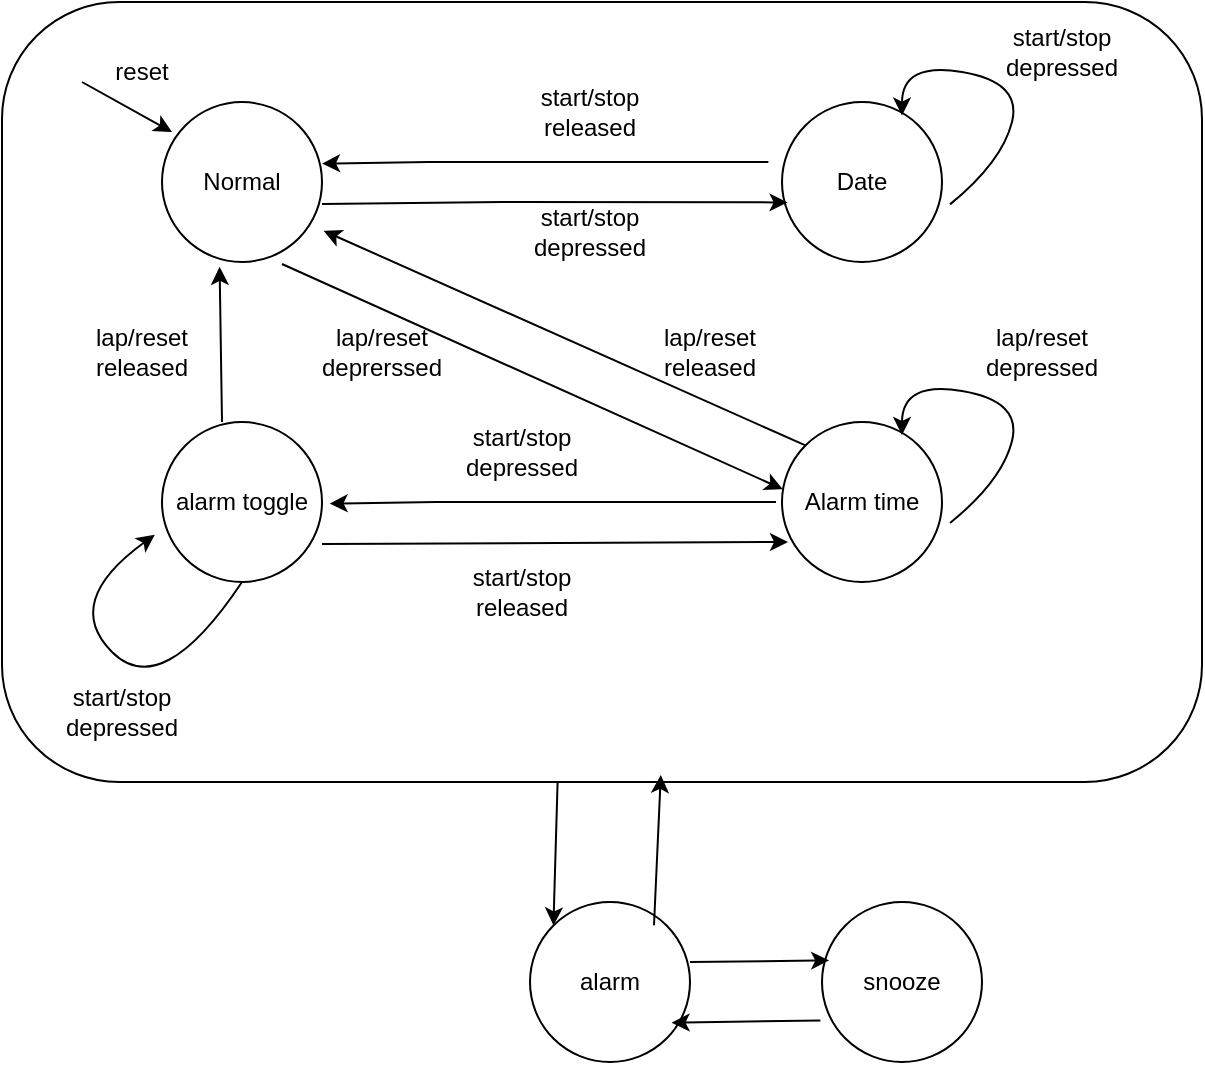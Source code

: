 <mxfile version="26.1.0" pages="4">
  <diagram name="Clock" id="9cqj9Gj7yjOjQMQ0VUwX">
    <mxGraphModel dx="1042" dy="661" grid="1" gridSize="10" guides="1" tooltips="1" connect="1" arrows="1" fold="1" page="1" pageScale="1" pageWidth="827" pageHeight="1169" math="0" shadow="0">
      <root>
        <mxCell id="0" />
        <mxCell id="1" parent="0" />
        <mxCell id="iOPEzp7atkhdrXS58VwD-1" value="" style="rounded=1;whiteSpace=wrap;html=1;" vertex="1" parent="1">
          <mxGeometry x="90" y="50" width="600" height="390" as="geometry" />
        </mxCell>
        <mxCell id="RG0qKrcWC5957B3-tExf-1" value="Normal" style="ellipse;whiteSpace=wrap;html=1;aspect=fixed;" parent="1" vertex="1">
          <mxGeometry x="170" y="100" width="80" height="80" as="geometry" />
        </mxCell>
        <mxCell id="RG0qKrcWC5957B3-tExf-2" value="Date" style="ellipse;whiteSpace=wrap;html=1;aspect=fixed;" parent="1" vertex="1">
          <mxGeometry x="480" y="100" width="80" height="80" as="geometry" />
        </mxCell>
        <mxCell id="RG0qKrcWC5957B3-tExf-3" value="alarm toggle" style="ellipse;whiteSpace=wrap;html=1;aspect=fixed;" parent="1" vertex="1">
          <mxGeometry x="170" y="260" width="80" height="80" as="geometry" />
        </mxCell>
        <mxCell id="RG0qKrcWC5957B3-tExf-4" value="Alarm time" style="ellipse;whiteSpace=wrap;html=1;aspect=fixed;" parent="1" vertex="1">
          <mxGeometry x="480" y="260" width="80" height="80" as="geometry" />
        </mxCell>
        <mxCell id="RG0qKrcWC5957B3-tExf-5" value="" style="endArrow=classic;html=1;rounded=0;exitX=1;exitY=0.5;exitDx=0;exitDy=0;entryX=0.035;entryY=0.74;entryDx=0;entryDy=0;entryPerimeter=0;" parent="1" edge="1">
          <mxGeometry width="50" height="50" relative="1" as="geometry">
            <mxPoint x="250" y="151" as="sourcePoint" />
            <mxPoint x="482.8" y="150.2" as="targetPoint" />
            <Array as="points">
              <mxPoint x="340" y="150" />
            </Array>
          </mxGeometry>
        </mxCell>
        <mxCell id="RG0qKrcWC5957B3-tExf-6" value="" style="endArrow=classic;html=1;rounded=0;entryX=1.085;entryY=0.385;entryDx=0;entryDy=0;entryPerimeter=0;" parent="1" edge="1">
          <mxGeometry width="50" height="50" relative="1" as="geometry">
            <mxPoint x="473.2" y="130" as="sourcePoint" />
            <mxPoint x="250.0" y="130.8" as="targetPoint" />
            <Array as="points">
              <mxPoint x="303.2" y="130" />
            </Array>
          </mxGeometry>
        </mxCell>
        <mxCell id="RG0qKrcWC5957B3-tExf-7" value="start/stop depressed" style="text;html=1;align=center;verticalAlign=middle;whiteSpace=wrap;rounded=0;" parent="1" vertex="1">
          <mxGeometry x="354" y="150" width="60" height="30" as="geometry" />
        </mxCell>
        <mxCell id="RG0qKrcWC5957B3-tExf-9" value="reset" style="text;html=1;align=center;verticalAlign=middle;whiteSpace=wrap;rounded=0;" parent="1" vertex="1">
          <mxGeometry x="130" y="70" width="60" height="30" as="geometry" />
        </mxCell>
        <mxCell id="RG0qKrcWC5957B3-tExf-13" value="" style="curved=1;endArrow=classic;html=1;rounded=0;exitX=1.05;exitY=0.64;exitDx=0;exitDy=0;exitPerimeter=0;entryX=0.75;entryY=0.085;entryDx=0;entryDy=0;entryPerimeter=0;" parent="1" source="RG0qKrcWC5957B3-tExf-2" target="RG0qKrcWC5957B3-tExf-2" edge="1">
          <mxGeometry width="50" height="50" relative="1" as="geometry">
            <mxPoint x="610" y="110" as="sourcePoint" />
            <mxPoint x="590" y="80" as="targetPoint" />
            <Array as="points">
              <mxPoint x="590" y="130" />
              <mxPoint x="600" y="90" />
              <mxPoint x="540" y="80" />
            </Array>
          </mxGeometry>
        </mxCell>
        <mxCell id="RG0qKrcWC5957B3-tExf-18" value="start/stop depressed" style="text;html=1;align=center;verticalAlign=middle;whiteSpace=wrap;rounded=0;" parent="1" vertex="1">
          <mxGeometry x="590" y="60" width="60" height="30" as="geometry" />
        </mxCell>
        <mxCell id="RG0qKrcWC5957B3-tExf-19" value="" style="endArrow=classic;html=1;rounded=0;exitX=1;exitY=0.5;exitDx=0;exitDy=0;entryX=0.005;entryY=0.42;entryDx=0;entryDy=0;entryPerimeter=0;" parent="1" target="RG0qKrcWC5957B3-tExf-4" edge="1">
          <mxGeometry width="50" height="50" relative="1" as="geometry">
            <mxPoint x="230" y="181" as="sourcePoint" />
            <mxPoint x="463" y="180" as="targetPoint" />
          </mxGeometry>
        </mxCell>
        <mxCell id="RG0qKrcWC5957B3-tExf-20" value="" style="endArrow=classic;html=1;rounded=0;exitX=0;exitY=0;exitDx=0;exitDy=0;entryX=1.01;entryY=0.805;entryDx=0;entryDy=0;entryPerimeter=0;" parent="1" source="RG0qKrcWC5957B3-tExf-4" target="RG0qKrcWC5957B3-tExf-1" edge="1">
          <mxGeometry width="50" height="50" relative="1" as="geometry">
            <mxPoint x="240" y="191" as="sourcePoint" />
            <mxPoint x="490" y="310" as="targetPoint" />
          </mxGeometry>
        </mxCell>
        <mxCell id="RG0qKrcWC5957B3-tExf-21" value="lap/reset deprerssed" style="text;html=1;align=center;verticalAlign=middle;whiteSpace=wrap;rounded=0;" parent="1" vertex="1">
          <mxGeometry x="250" y="210" width="60" height="30" as="geometry" />
        </mxCell>
        <mxCell id="RG0qKrcWC5957B3-tExf-22" value="lap/reset released" style="text;html=1;align=center;verticalAlign=middle;whiteSpace=wrap;rounded=0;" parent="1" vertex="1">
          <mxGeometry x="413.5" y="210" width="60" height="30" as="geometry" />
        </mxCell>
        <mxCell id="RG0qKrcWC5957B3-tExf-24" value="" style="endArrow=classic;html=1;rounded=0;exitX=1;exitY=0.5;exitDx=0;exitDy=0;entryX=0.035;entryY=0.74;entryDx=0;entryDy=0;entryPerimeter=0;" parent="1" edge="1">
          <mxGeometry width="50" height="50" relative="1" as="geometry">
            <mxPoint x="250" y="321" as="sourcePoint" />
            <mxPoint x="483" y="320" as="targetPoint" />
          </mxGeometry>
        </mxCell>
        <mxCell id="RG0qKrcWC5957B3-tExf-25" value="" style="endArrow=classic;html=1;rounded=0;entryX=1.085;entryY=0.385;entryDx=0;entryDy=0;entryPerimeter=0;" parent="1" edge="1">
          <mxGeometry width="50" height="50" relative="1" as="geometry">
            <mxPoint x="477" y="300" as="sourcePoint" />
            <mxPoint x="253.8" y="300.8" as="targetPoint" />
            <Array as="points">
              <mxPoint x="307" y="300" />
            </Array>
          </mxGeometry>
        </mxCell>
        <mxCell id="RG0qKrcWC5957B3-tExf-26" value="start/stop depressed" style="text;html=1;align=center;verticalAlign=middle;whiteSpace=wrap;rounded=0;" parent="1" vertex="1">
          <mxGeometry x="320" y="260" width="60" height="30" as="geometry" />
        </mxCell>
        <mxCell id="RG0qKrcWC5957B3-tExf-28" value="start/stop released" style="text;html=1;align=center;verticalAlign=middle;whiteSpace=wrap;rounded=0;" parent="1" vertex="1">
          <mxGeometry x="320" y="330" width="60" height="30" as="geometry" />
        </mxCell>
        <mxCell id="RG0qKrcWC5957B3-tExf-31" value="" style="curved=1;endArrow=classic;html=1;rounded=0;exitX=1.05;exitY=0.64;exitDx=0;exitDy=0;exitPerimeter=0;entryX=0.75;entryY=0.085;entryDx=0;entryDy=0;entryPerimeter=0;" parent="1" edge="1">
          <mxGeometry width="50" height="50" relative="1" as="geometry">
            <mxPoint x="564" y="310.5" as="sourcePoint" />
            <mxPoint x="540" y="266.5" as="targetPoint" />
            <Array as="points">
              <mxPoint x="590" y="289.5" />
              <mxPoint x="600" y="249.5" />
              <mxPoint x="540" y="239.5" />
            </Array>
          </mxGeometry>
        </mxCell>
        <mxCell id="RG0qKrcWC5957B3-tExf-32" value="lap/reset depressed" style="text;html=1;align=center;verticalAlign=middle;whiteSpace=wrap;rounded=0;" parent="1" vertex="1">
          <mxGeometry x="580" y="210" width="60" height="30" as="geometry" />
        </mxCell>
        <mxCell id="RG0qKrcWC5957B3-tExf-34" value="" style="endArrow=classic;html=1;rounded=0;entryX=0.36;entryY=1.03;entryDx=0;entryDy=0;entryPerimeter=0;" parent="1" target="RG0qKrcWC5957B3-tExf-1" edge="1">
          <mxGeometry width="50" height="50" relative="1" as="geometry">
            <mxPoint x="200" y="260" as="sourcePoint" />
            <mxPoint x="250" y="210" as="targetPoint" />
          </mxGeometry>
        </mxCell>
        <mxCell id="RG0qKrcWC5957B3-tExf-35" value="lap/reset released" style="text;html=1;align=center;verticalAlign=middle;whiteSpace=wrap;rounded=0;" parent="1" vertex="1">
          <mxGeometry x="130" y="210" width="60" height="30" as="geometry" />
        </mxCell>
        <mxCell id="RG0qKrcWC5957B3-tExf-38" value="" style="curved=1;endArrow=classic;html=1;rounded=0;entryX=-0.045;entryY=0.705;entryDx=0;entryDy=0;entryPerimeter=0;exitX=0.5;exitY=1;exitDx=0;exitDy=0;" parent="1" source="RG0qKrcWC5957B3-tExf-3" target="RG0qKrcWC5957B3-tExf-3" edge="1">
          <mxGeometry width="50" height="50" relative="1" as="geometry">
            <mxPoint x="220" y="350" as="sourcePoint" />
            <mxPoint x="120" y="377" as="targetPoint" />
            <Array as="points">
              <mxPoint x="170" y="400" />
              <mxPoint x="120" y="350" />
            </Array>
          </mxGeometry>
        </mxCell>
        <mxCell id="RG0qKrcWC5957B3-tExf-40" value="start/stop depressed" style="text;html=1;align=center;verticalAlign=middle;whiteSpace=wrap;rounded=0;" parent="1" vertex="1">
          <mxGeometry x="120" y="390" width="60" height="30" as="geometry" />
        </mxCell>
        <mxCell id="RG0qKrcWC5957B3-tExf-41" value="" style="endArrow=classic;html=1;rounded=0;" parent="1" edge="1">
          <mxGeometry width="50" height="50" relative="1" as="geometry">
            <mxPoint x="130" y="90" as="sourcePoint" />
            <mxPoint x="175" y="115" as="targetPoint" />
          </mxGeometry>
        </mxCell>
        <mxCell id="RG0qKrcWC5957B3-tExf-42" value="start/stop released" style="text;html=1;align=center;verticalAlign=middle;whiteSpace=wrap;rounded=0;" parent="1" vertex="1">
          <mxGeometry x="354" y="90" width="60" height="30" as="geometry" />
        </mxCell>
        <mxCell id="iOPEzp7atkhdrXS58VwD-2" value="alarm" style="ellipse;whiteSpace=wrap;html=1;aspect=fixed;" vertex="1" parent="1">
          <mxGeometry x="354" y="500" width="80" height="80" as="geometry" />
        </mxCell>
        <mxCell id="iOPEzp7atkhdrXS58VwD-3" value="" style="endArrow=classic;html=1;rounded=0;exitX=0.463;exitY=1;exitDx=0;exitDy=0;exitPerimeter=0;entryX=0;entryY=0;entryDx=0;entryDy=0;" edge="1" parent="1" source="iOPEzp7atkhdrXS58VwD-1" target="iOPEzp7atkhdrXS58VwD-2">
          <mxGeometry width="50" height="50" relative="1" as="geometry">
            <mxPoint x="390" y="370" as="sourcePoint" />
            <mxPoint x="440" y="320" as="targetPoint" />
          </mxGeometry>
        </mxCell>
        <mxCell id="iOPEzp7atkhdrXS58VwD-4" value="" style="endArrow=classic;html=1;rounded=0;exitX=0.85;exitY=0.02;exitDx=0;exitDy=0;exitPerimeter=0;entryX=0.549;entryY=0.991;entryDx=0;entryDy=0;entryPerimeter=0;" edge="1" parent="1" target="iOPEzp7atkhdrXS58VwD-1">
          <mxGeometry width="50" height="50" relative="1" as="geometry">
            <mxPoint x="416" y="511.6" as="sourcePoint" />
            <mxPoint x="434" y="330" as="targetPoint" />
          </mxGeometry>
        </mxCell>
        <mxCell id="iOPEzp7atkhdrXS58VwD-5" value="snooze" style="ellipse;whiteSpace=wrap;html=1;aspect=fixed;" vertex="1" parent="1">
          <mxGeometry x="500" y="500" width="80" height="80" as="geometry" />
        </mxCell>
        <mxCell id="iOPEzp7atkhdrXS58VwD-6" value="" style="endArrow=classic;html=1;rounded=0;entryX=0.045;entryY=0.365;entryDx=0;entryDy=0;entryPerimeter=0;" edge="1" parent="1" target="iOPEzp7atkhdrXS58VwD-5">
          <mxGeometry width="50" height="50" relative="1" as="geometry">
            <mxPoint x="434" y="530" as="sourcePoint" />
            <mxPoint x="484" y="480" as="targetPoint" />
          </mxGeometry>
        </mxCell>
        <mxCell id="iOPEzp7atkhdrXS58VwD-7" value="" style="endArrow=classic;html=1;rounded=0;entryX=0.885;entryY=0.755;entryDx=0;entryDy=0;entryPerimeter=0;exitX=-0.01;exitY=0.74;exitDx=0;exitDy=0;exitPerimeter=0;" edge="1" parent="1" source="iOPEzp7atkhdrXS58VwD-5" target="iOPEzp7atkhdrXS58VwD-2">
          <mxGeometry width="50" height="50" relative="1" as="geometry">
            <mxPoint x="444" y="540" as="sourcePoint" />
            <mxPoint x="514" y="539" as="targetPoint" />
          </mxGeometry>
        </mxCell>
      </root>
    </mxGraphModel>
  </diagram>
  <diagram id="2IR37qf4QehfL7t-tvkI" name="stopwatch">
    <mxGraphModel grid="1" page="1" gridSize="10" guides="1" tooltips="1" connect="1" arrows="1" fold="1" pageScale="1" pageWidth="827" pageHeight="1169" math="0" shadow="0">
      <root>
        <mxCell id="0" />
        <mxCell id="1" parent="0" />
        <mxCell id="ngeOBPJPC7xrpz5gcQyD-1" value="Chrono Mode" style="ellipse;whiteSpace=wrap;html=1;aspect=fixed;" parent="1" vertex="1">
          <mxGeometry x="170" y="100" width="80" height="80" as="geometry" />
        </mxCell>
        <mxCell id="ngeOBPJPC7xrpz5gcQyD-2" value="Counting" style="ellipse;whiteSpace=wrap;html=1;aspect=fixed;" parent="1" vertex="1">
          <mxGeometry x="480" y="100" width="80" height="80" as="geometry" />
        </mxCell>
        <mxCell id="ngeOBPJPC7xrpz5gcQyD-3" value="Stopped" style="ellipse;whiteSpace=wrap;html=1;aspect=fixed;" parent="1" vertex="1">
          <mxGeometry x="790" y="100" width="80" height="80" as="geometry" />
        </mxCell>
        <mxCell id="ngeOBPJPC7xrpz5gcQyD-4" value="Lap" style="ellipse;whiteSpace=wrap;html=1;aspect=fixed;" parent="1" vertex="1">
          <mxGeometry x="480" y="260" width="80" height="80" as="geometry" />
        </mxCell>
        <mxCell id="ngeOBPJPC7xrpz5gcQyD-5" value="Start/Stop Low to High" style="endArrow=classic;html=1;rounded=0;exitX=1;exitY=0.5;exitDx=0;exitDy=0;entryX=0;entryY=0.5;entryDx=0;entryDy=0;" parent="1" edge="1">
          <mxGeometry width="50" height="50" relative="1" as="geometry">
            <mxPoint x="250" y="139.5" as="sourcePoint" />
            <mxPoint x="480" y="139.5" as="targetPoint" />
          </mxGeometry>
        </mxCell>
        <mxCell id="ngeOBPJPC7xrpz5gcQyD-6" value="Start Stop Low to High" style="endArrow=classic;html=1;rounded=0;exitX=1;exitY=0.5;exitDx=0;exitDy=0;entryX=0;entryY=0.5;entryDx=0;entryDy=0;" parent="1" edge="1">
          <mxGeometry width="50" height="50" relative="1" as="geometry">
            <mxPoint x="560" y="170" as="sourcePoint" />
            <mxPoint x="790" y="170" as="targetPoint" />
          </mxGeometry>
        </mxCell>
        <mxCell id="ngeOBPJPC7xrpz5gcQyD-8" value="Start Stop Low to High" style="endArrow=classic;html=1;rounded=0;exitX=1;exitY=0.5;exitDx=0;exitDy=0;entryX=0;entryY=0.5;entryDx=0;entryDy=0;" parent="1" edge="1">
          <mxGeometry width="50" height="50" relative="1" as="geometry">
            <mxPoint x="790" y="110" as="sourcePoint" />
            <mxPoint x="560" y="110" as="targetPoint" />
          </mxGeometry>
        </mxCell>
        <mxCell id="H4vyHn_uimje9fcxOapJ-2" value="Lap/Reset Button Low to High" style="endArrow=classic;html=1;rounded=0;exitX=1;exitY=0.5;exitDx=0;exitDy=0;entryX=0.5;entryY=0;entryDx=0;entryDy=0;" edge="1" parent="1" target="ngeOBPJPC7xrpz5gcQyD-4">
          <mxGeometry width="50" height="50" relative="1" as="geometry">
            <mxPoint x="520" y="180" as="sourcePoint" />
            <mxPoint x="750" y="180" as="targetPoint" />
          </mxGeometry>
        </mxCell>
        <mxCell id="H4vyHn_uimje9fcxOapJ-3" value="Lap/Reset Button Low to High" style="curved=1;endArrow=classic;html=1;rounded=0;exitX=0;exitY=0.5;exitDx=0;exitDy=0;entryX=0;entryY=1;entryDx=0;entryDy=0;" edge="1" parent="1" source="ngeOBPJPC7xrpz5gcQyD-4" target="ngeOBPJPC7xrpz5gcQyD-4">
          <mxGeometry x="-0.287" y="-22" width="50" height="50" relative="1" as="geometry">
            <mxPoint x="700" y="410" as="sourcePoint" />
            <mxPoint x="750" y="360" as="targetPoint" />
            <Array as="points">
              <mxPoint x="420" y="320" />
              <mxPoint x="492" y="360" />
            </Array>
            <mxPoint x="-9" y="-9" as="offset" />
          </mxGeometry>
        </mxCell>
        <mxCell id="H4vyHn_uimje9fcxOapJ-5" value="Lap/Reset Button Low to High" style="curved=1;endArrow=classic;html=1;rounded=0;exitX=0.5;exitY=0;exitDx=0;exitDy=0;entryX=0.5;entryY=0;entryDx=0;entryDy=0;" edge="1" parent="1" source="ngeOBPJPC7xrpz5gcQyD-3" target="ngeOBPJPC7xrpz5gcQyD-1">
          <mxGeometry width="50" height="50" relative="1" as="geometry">
            <mxPoint x="430" y="110" as="sourcePoint" />
            <mxPoint x="480" y="60" as="targetPoint" />
            <Array as="points">
              <mxPoint x="640" y="40" />
              <mxPoint x="400" y="40" />
            </Array>
          </mxGeometry>
        </mxCell>
        <mxCell id="H4vyHn_uimje9fcxOapJ-6" value="Reset" style="endArrow=classic;html=1;rounded=0;entryX=0;entryY=0;entryDx=0;entryDy=0;" edge="1" parent="1" target="ngeOBPJPC7xrpz5gcQyD-1">
          <mxGeometry width="50" height="50" relative="1" as="geometry">
            <mxPoint x="160" y="30" as="sourcePoint" />
            <mxPoint x="590" y="150" as="targetPoint" />
          </mxGeometry>
        </mxCell>
        <mxCell id="H4vyHn_uimje9fcxOapJ-8" value="Lap/Reset Button Low to High" style="curved=1;endArrow=classic;html=1;rounded=0;exitX=0;exitY=0.5;exitDx=0;exitDy=0;entryX=0;entryY=1;entryDx=0;entryDy=0;" edge="1" parent="1">
          <mxGeometry x="-0.287" y="-22" width="50" height="50" relative="1" as="geometry">
            <mxPoint x="170" y="140" as="sourcePoint" />
            <mxPoint x="182" y="168" as="targetPoint" />
            <Array as="points">
              <mxPoint x="110" y="160" />
              <mxPoint x="182" y="200" />
            </Array>
            <mxPoint x="-9" y="-9" as="offset" />
          </mxGeometry>
        </mxCell>
        <mxCell id="H4vyHn_uimje9fcxOapJ-9" value="" style="curved=1;endArrow=classic;html=1;rounded=0;entryX=0.5;entryY=1;entryDx=0;entryDy=0;" edge="1" parent="1" target="ngeOBPJPC7xrpz5gcQyD-3">
          <mxGeometry width="50" height="50" relative="1" as="geometry">
            <mxPoint x="560" y="300" as="sourcePoint" />
            <mxPoint x="610" y="250" as="targetPoint" />
            <Array as="points">
              <mxPoint x="610" y="300" />
              <mxPoint x="720" y="300" />
              <mxPoint x="830" y="280" />
            </Array>
          </mxGeometry>
        </mxCell>
        <mxCell id="H4vyHn_uimje9fcxOapJ-10" value="Start/Stop Low to High" style="edgeLabel;html=1;align=center;verticalAlign=middle;resizable=0;points=[];" connectable="0" vertex="1" parent="H4vyHn_uimje9fcxOapJ-9">
          <mxGeometry x="-0.336" y="1" relative="1" as="geometry">
            <mxPoint as="offset" />
          </mxGeometry>
        </mxCell>
      </root>
    </mxGraphModel>
  </diagram>
  <diagram id="q-XKUNlvHSGximqduw9o" name="Time/Calendar/ Alarm setting ">
    <mxGraphModel dx="1097" dy="601" grid="1" gridSize="10" guides="1" tooltips="1" connect="1" arrows="1" fold="1" page="1" pageScale="1" pageWidth="827" pageHeight="1169" math="0" shadow="0">
      <root>
        <mxCell id="0" />
        <mxCell id="1" parent="0" />
        <mxCell id="H-pp2MTDAGIDneQ5Eigu-1" value="Hour set" style="ellipse;whiteSpace=wrap;html=1;" parent="1" vertex="1">
          <mxGeometry x="100" y="170" width="90" height="80" as="geometry" />
        </mxCell>
        <mxCell id="zARSSNjQbT7tFTL6vh5e-1" value="Min set" style="ellipse;whiteSpace=wrap;html=1;" parent="1" vertex="1">
          <mxGeometry x="390" y="170" width="90" height="80" as="geometry" />
        </mxCell>
        <mxCell id="zARSSNjQbT7tFTL6vh5e-2" value="Weekday set" style="ellipse;whiteSpace=wrap;html=1;" parent="1" vertex="1">
          <mxGeometry x="640" y="170" width="90" height="80" as="geometry" />
        </mxCell>
        <mxCell id="zARSSNjQbT7tFTL6vh5e-3" value="Day set" style="ellipse;whiteSpace=wrap;html=1;" parent="1" vertex="1">
          <mxGeometry x="180" y="420" width="90" height="80" as="geometry" />
        </mxCell>
        <mxCell id="zARSSNjQbT7tFTL6vh5e-4" value="Month set" style="ellipse;whiteSpace=wrap;html=1;" parent="1" vertex="1">
          <mxGeometry x="590" y="420" width="90" height="80" as="geometry" />
        </mxCell>
        <mxCell id="zARSSNjQbT7tFTL6vh5e-19" value="increment" style="ellipse;whiteSpace=wrap;html=1;aspect=fixed;" parent="1" vertex="1">
          <mxGeometry x="395" y="320" width="80" height="80" as="geometry" />
        </mxCell>
        <mxCell id="pCYLVhav_0SDCwS-oHUP-4" value="" style="endArrow=classic;html=1;rounded=0;exitX=1;exitY=0;exitDx=0;exitDy=0;entryX=0;entryY=0;entryDx=0;entryDy=0;" edge="1" parent="1" source="H-pp2MTDAGIDneQ5Eigu-1" target="zARSSNjQbT7tFTL6vh5e-1">
          <mxGeometry width="50" height="50" relative="1" as="geometry">
            <mxPoint x="490" y="350" as="sourcePoint" />
            <mxPoint x="540" y="300" as="targetPoint" />
          </mxGeometry>
        </mxCell>
        <mxCell id="O4wtueXs43wgSQLD0H9I-12" value="Lap/Reset pressed" style="edgeLabel;html=1;align=center;verticalAlign=middle;resizable=0;points=[];" vertex="1" connectable="0" parent="pCYLVhav_0SDCwS-oHUP-4">
          <mxGeometry x="-0.291" y="-1" relative="1" as="geometry">
            <mxPoint x="15" as="offset" />
          </mxGeometry>
        </mxCell>
        <mxCell id="pCYLVhav_0SDCwS-oHUP-5" value="" style="endArrow=classic;html=1;rounded=0;exitX=1;exitY=0;exitDx=0;exitDy=0;entryX=0;entryY=0;entryDx=0;entryDy=0;" edge="1" parent="1" source="zARSSNjQbT7tFTL6vh5e-1" target="zARSSNjQbT7tFTL6vh5e-2">
          <mxGeometry width="50" height="50" relative="1" as="geometry">
            <mxPoint x="490" y="350" as="sourcePoint" />
            <mxPoint x="540" y="300" as="targetPoint" />
          </mxGeometry>
        </mxCell>
        <mxCell id="O4wtueXs43wgSQLD0H9I-13" value="Lap/Reset pressed" style="edgeLabel;html=1;align=center;verticalAlign=middle;resizable=0;points=[];" vertex="1" connectable="0" parent="pCYLVhav_0SDCwS-oHUP-5">
          <mxGeometry x="0.067" y="-1" relative="1" as="geometry">
            <mxPoint x="-4" as="offset" />
          </mxGeometry>
        </mxCell>
        <mxCell id="pCYLVhav_0SDCwS-oHUP-6" value="" style="endArrow=classic;html=1;rounded=0;exitX=1;exitY=1;exitDx=0;exitDy=0;entryX=1;entryY=0.5;entryDx=0;entryDy=0;" edge="1" parent="1" source="zARSSNjQbT7tFTL6vh5e-2" target="zARSSNjQbT7tFTL6vh5e-4">
          <mxGeometry width="50" height="50" relative="1" as="geometry">
            <mxPoint x="550" y="390" as="sourcePoint" />
            <mxPoint x="600" y="340" as="targetPoint" />
          </mxGeometry>
        </mxCell>
        <mxCell id="O4wtueXs43wgSQLD0H9I-14" value="Lap/Reset pressed" style="edgeLabel;html=1;align=center;verticalAlign=middle;resizable=0;points=[];" vertex="1" connectable="0" parent="pCYLVhav_0SDCwS-oHUP-6">
          <mxGeometry x="0.012" relative="1" as="geometry">
            <mxPoint as="offset" />
          </mxGeometry>
        </mxCell>
        <mxCell id="pCYLVhav_0SDCwS-oHUP-7" value="" style="endArrow=classic;html=1;rounded=0;exitX=0;exitY=1;exitDx=0;exitDy=0;entryX=1;entryY=1;entryDx=0;entryDy=0;" edge="1" parent="1" source="zARSSNjQbT7tFTL6vh5e-4" target="zARSSNjQbT7tFTL6vh5e-3">
          <mxGeometry width="50" height="50" relative="1" as="geometry">
            <mxPoint x="490" y="390" as="sourcePoint" />
            <mxPoint x="540" y="340" as="targetPoint" />
          </mxGeometry>
        </mxCell>
        <mxCell id="O4wtueXs43wgSQLD0H9I-15" value="Lap/Reset pressed" style="edgeLabel;html=1;align=center;verticalAlign=middle;resizable=0;points=[];" vertex="1" connectable="0" parent="pCYLVhav_0SDCwS-oHUP-7">
          <mxGeometry x="-0.01" relative="1" as="geometry">
            <mxPoint as="offset" />
          </mxGeometry>
        </mxCell>
        <mxCell id="pCYLVhav_0SDCwS-oHUP-8" value="" style="endArrow=classic;html=1;rounded=0;exitX=0;exitY=0.5;exitDx=0;exitDy=0;entryX=0;entryY=1;entryDx=0;entryDy=0;" edge="1" parent="1" source="zARSSNjQbT7tFTL6vh5e-3" target="H-pp2MTDAGIDneQ5Eigu-1">
          <mxGeometry width="50" height="50" relative="1" as="geometry">
            <mxPoint x="400" y="390" as="sourcePoint" />
            <mxPoint x="450" y="340" as="targetPoint" />
          </mxGeometry>
        </mxCell>
        <mxCell id="O4wtueXs43wgSQLD0H9I-16" value="Lap/Reset pressed" style="edgeLabel;html=1;align=center;verticalAlign=middle;resizable=0;points=[];" vertex="1" connectable="0" parent="pCYLVhav_0SDCwS-oHUP-8">
          <mxGeometry x="0.076" y="2" relative="1" as="geometry">
            <mxPoint as="offset" />
          </mxGeometry>
        </mxCell>
        <mxCell id="O4wtueXs43wgSQLD0H9I-1" value="" style="endArrow=classic;html=1;rounded=0;exitX=1;exitY=0.5;exitDx=0;exitDy=0;entryX=0.088;entryY=0.254;entryDx=0;entryDy=0;entryPerimeter=0;" edge="1" parent="1" source="H-pp2MTDAGIDneQ5Eigu-1" target="zARSSNjQbT7tFTL6vh5e-19">
          <mxGeometry width="50" height="50" relative="1" as="geometry">
            <mxPoint x="290.0" y="250.0" as="sourcePoint" />
            <mxPoint x="427.201" y="346.385" as="targetPoint" />
          </mxGeometry>
        </mxCell>
        <mxCell id="O4wtueXs43wgSQLD0H9I-24" value="Start/Stop Pressed" style="edgeLabel;html=1;align=center;verticalAlign=middle;resizable=0;points=[];" vertex="1" connectable="0" parent="O4wtueXs43wgSQLD0H9I-1">
          <mxGeometry x="-0.413" relative="1" as="geometry">
            <mxPoint x="28" as="offset" />
          </mxGeometry>
        </mxCell>
        <mxCell id="O4wtueXs43wgSQLD0H9I-3" value="" style="endArrow=classic;html=1;rounded=0;exitX=0;exitY=0.5;exitDx=0;exitDy=0;" edge="1" parent="1" source="zARSSNjQbT7tFTL6vh5e-19" target="H-pp2MTDAGIDneQ5Eigu-1">
          <mxGeometry width="50" height="50" relative="1" as="geometry">
            <mxPoint x="550" y="380" as="sourcePoint" />
            <mxPoint x="600" y="330" as="targetPoint" />
          </mxGeometry>
        </mxCell>
        <mxCell id="O4wtueXs43wgSQLD0H9I-17" value="Start/Stop Released" style="edgeLabel;html=1;align=center;verticalAlign=middle;resizable=0;points=[];" vertex="1" connectable="0" parent="O4wtueXs43wgSQLD0H9I-3">
          <mxGeometry x="-0.042" y="1" relative="1" as="geometry">
            <mxPoint x="-20" as="offset" />
          </mxGeometry>
        </mxCell>
        <mxCell id="O4wtueXs43wgSQLD0H9I-4" value="" style="endArrow=classic;html=1;rounded=0;exitX=0.567;exitY=0.004;exitDx=0;exitDy=0;entryX=0.038;entryY=0.663;entryDx=0;entryDy=0;entryPerimeter=0;exitPerimeter=0;" edge="1" parent="1" source="zARSSNjQbT7tFTL6vh5e-3" target="zARSSNjQbT7tFTL6vh5e-19">
          <mxGeometry width="50" height="50" relative="1" as="geometry">
            <mxPoint x="550" y="380" as="sourcePoint" />
            <mxPoint x="600" y="330" as="targetPoint" />
          </mxGeometry>
        </mxCell>
        <mxCell id="O4wtueXs43wgSQLD0H9I-27" value="Start/Stop Pressed" style="edgeLabel;html=1;align=center;verticalAlign=middle;resizable=0;points=[];" vertex="1" connectable="0" parent="O4wtueXs43wgSQLD0H9I-4">
          <mxGeometry x="-0.275" relative="1" as="geometry">
            <mxPoint x="28" y="-13" as="offset" />
          </mxGeometry>
        </mxCell>
        <mxCell id="O4wtueXs43wgSQLD0H9I-5" value="" style="endArrow=classic;html=1;rounded=0;exitX=0;exitY=1;exitDx=0;exitDy=0;entryX=1;entryY=0;entryDx=0;entryDy=0;" edge="1" parent="1" source="zARSSNjQbT7tFTL6vh5e-19" target="zARSSNjQbT7tFTL6vh5e-3">
          <mxGeometry width="50" height="50" relative="1" as="geometry">
            <mxPoint x="550" y="380" as="sourcePoint" />
            <mxPoint x="600" y="330" as="targetPoint" />
          </mxGeometry>
        </mxCell>
        <mxCell id="O4wtueXs43wgSQLD0H9I-19" value="Start/Stop Released" style="edgeLabel;html=1;align=center;verticalAlign=middle;resizable=0;points=[];" vertex="1" connectable="0" parent="O4wtueXs43wgSQLD0H9I-5">
          <mxGeometry x="0.002" y="1" relative="1" as="geometry">
            <mxPoint x="23" y="-1" as="offset" />
          </mxGeometry>
        </mxCell>
        <mxCell id="O4wtueXs43wgSQLD0H9I-6" value="" style="endArrow=classic;html=1;rounded=0;exitX=0.324;exitY=0.964;exitDx=0;exitDy=0;exitPerimeter=0;entryX=0.298;entryY=0.061;entryDx=0;entryDy=0;entryPerimeter=0;" edge="1" parent="1" source="zARSSNjQbT7tFTL6vh5e-1" target="zARSSNjQbT7tFTL6vh5e-19">
          <mxGeometry width="50" height="50" relative="1" as="geometry">
            <mxPoint x="420" y="290" as="sourcePoint" />
            <mxPoint x="420" y="320" as="targetPoint" />
          </mxGeometry>
        </mxCell>
        <mxCell id="O4wtueXs43wgSQLD0H9I-22" value="Start/Stop Pressed" style="edgeLabel;html=1;align=center;verticalAlign=middle;resizable=0;points=[];" vertex="1" connectable="0" parent="O4wtueXs43wgSQLD0H9I-6">
          <mxGeometry x="-0.16" y="-3" relative="1" as="geometry">
            <mxPoint x="-36" y="-9" as="offset" />
          </mxGeometry>
        </mxCell>
        <mxCell id="O4wtueXs43wgSQLD0H9I-7" value="" style="endArrow=classic;html=1;rounded=0;exitX=0.5;exitY=0;exitDx=0;exitDy=0;entryX=0.5;entryY=1;entryDx=0;entryDy=0;" edge="1" parent="1" source="zARSSNjQbT7tFTL6vh5e-19" target="zARSSNjQbT7tFTL6vh5e-1">
          <mxGeometry width="50" height="50" relative="1" as="geometry">
            <mxPoint x="480" y="350" as="sourcePoint" />
            <mxPoint x="530" y="300" as="targetPoint" />
          </mxGeometry>
        </mxCell>
        <mxCell id="O4wtueXs43wgSQLD0H9I-21" value="Start/Stop Released" style="edgeLabel;html=1;align=center;verticalAlign=middle;resizable=0;points=[];" vertex="1" connectable="0" parent="O4wtueXs43wgSQLD0H9I-7">
          <mxGeometry x="-0.055" y="1" relative="1" as="geometry">
            <mxPoint x="46" y="-17" as="offset" />
          </mxGeometry>
        </mxCell>
        <mxCell id="O4wtueXs43wgSQLD0H9I-8" value="" style="endArrow=classic;html=1;rounded=0;exitX=0;exitY=0.5;exitDx=0;exitDy=0;entryX=0.769;entryY=0.102;entryDx=0;entryDy=0;entryPerimeter=0;" edge="1" parent="1" source="zARSSNjQbT7tFTL6vh5e-2" target="zARSSNjQbT7tFTL6vh5e-19">
          <mxGeometry width="50" height="50" relative="1" as="geometry">
            <mxPoint x="573.85" y="250.0" as="sourcePoint" />
            <mxPoint x="460.004" y="325.781" as="targetPoint" />
          </mxGeometry>
        </mxCell>
        <mxCell id="O4wtueXs43wgSQLD0H9I-25" value="Start/Stop Pressed" style="edgeLabel;html=1;align=center;verticalAlign=middle;resizable=0;points=[];" vertex="1" connectable="0" parent="O4wtueXs43wgSQLD0H9I-8">
          <mxGeometry x="-0.136" y="-2" relative="1" as="geometry">
            <mxPoint x="1" y="-10" as="offset" />
          </mxGeometry>
        </mxCell>
        <mxCell id="O4wtueXs43wgSQLD0H9I-9" value="" style="endArrow=classic;html=1;rounded=0;entryX=0.065;entryY=0.785;entryDx=0;entryDy=0;exitX=0.955;exitY=0.288;exitDx=0;exitDy=0;exitPerimeter=0;entryPerimeter=0;" edge="1" parent="1" source="zARSSNjQbT7tFTL6vh5e-19" target="zARSSNjQbT7tFTL6vh5e-2">
          <mxGeometry width="50" height="50" relative="1" as="geometry">
            <mxPoint x="440" y="360" as="sourcePoint" />
            <mxPoint x="490" y="310" as="targetPoint" />
          </mxGeometry>
        </mxCell>
        <mxCell id="O4wtueXs43wgSQLD0H9I-20" value="Start/Stop Released" style="edgeLabel;html=1;align=center;verticalAlign=middle;resizable=0;points=[];" vertex="1" connectable="0" parent="O4wtueXs43wgSQLD0H9I-9">
          <mxGeometry x="-0.059" y="-1" relative="1" as="geometry">
            <mxPoint x="24" as="offset" />
          </mxGeometry>
        </mxCell>
        <mxCell id="O4wtueXs43wgSQLD0H9I-10" value="" style="endArrow=classic;html=1;rounded=0;entryX=0;entryY=0;entryDx=0;entryDy=0;exitX=0.938;exitY=0.75;exitDx=0;exitDy=0;exitPerimeter=0;" edge="1" parent="1" source="zARSSNjQbT7tFTL6vh5e-19" target="zARSSNjQbT7tFTL6vh5e-4">
          <mxGeometry width="50" height="50" relative="1" as="geometry">
            <mxPoint x="440" y="360" as="sourcePoint" />
            <mxPoint x="490" y="310" as="targetPoint" />
          </mxGeometry>
        </mxCell>
        <mxCell id="O4wtueXs43wgSQLD0H9I-18" value="Start/Stop Released" style="edgeLabel;html=1;align=center;verticalAlign=middle;resizable=0;points=[];" vertex="1" connectable="0" parent="O4wtueXs43wgSQLD0H9I-10">
          <mxGeometry x="0.077" y="1" relative="1" as="geometry">
            <mxPoint x="20" as="offset" />
          </mxGeometry>
        </mxCell>
        <mxCell id="O4wtueXs43wgSQLD0H9I-11" value="" style="endArrow=classic;html=1;rounded=0;entryX=0.734;entryY=0.922;entryDx=0;entryDy=0;entryPerimeter=0;exitX=0.036;exitY=0.34;exitDx=0;exitDy=0;exitPerimeter=0;" edge="1" parent="1" source="zARSSNjQbT7tFTL6vh5e-4" target="zARSSNjQbT7tFTL6vh5e-19">
          <mxGeometry width="50" height="50" relative="1" as="geometry">
            <mxPoint x="440" y="360" as="sourcePoint" />
            <mxPoint x="490" y="310" as="targetPoint" />
          </mxGeometry>
        </mxCell>
        <mxCell id="O4wtueXs43wgSQLD0H9I-26" value="Start/Stop Pressed" style="edgeLabel;html=1;align=center;verticalAlign=middle;resizable=0;points=[];" vertex="1" connectable="0" parent="O4wtueXs43wgSQLD0H9I-11">
          <mxGeometry x="0.356" y="3" relative="1" as="geometry">
            <mxPoint x="23" y="16" as="offset" />
          </mxGeometry>
        </mxCell>
        <mxCell id="BPBrsjFt9Cp8r1aZwpA5-1" value="" style="endArrow=classic;html=1;rounded=0;entryX=0.333;entryY=0;entryDx=0;entryDy=0;entryPerimeter=0;" edge="1" parent="1" target="H-pp2MTDAGIDneQ5Eigu-1">
          <mxGeometry width="50" height="50" relative="1" as="geometry">
            <mxPoint x="80" y="100" as="sourcePoint" />
            <mxPoint x="440" y="320" as="targetPoint" />
          </mxGeometry>
        </mxCell>
        <mxCell id="BPBrsjFt9Cp8r1aZwpA5-2" value="Reset" style="edgeLabel;html=1;align=center;verticalAlign=middle;resizable=0;points=[];" vertex="1" connectable="0" parent="BPBrsjFt9Cp8r1aZwpA5-1">
          <mxGeometry x="-0.334" y="2" relative="1" as="geometry">
            <mxPoint as="offset" />
          </mxGeometry>
        </mxCell>
      </root>
    </mxGraphModel>
  </diagram>
  <diagram id="v14A6wvQIW5SsRH9XLJc" name="Top level">
    <mxGraphModel dx="1042" dy="661" grid="1" gridSize="10" guides="1" tooltips="1" connect="1" arrows="1" fold="1" page="1" pageScale="1" pageWidth="827" pageHeight="1169" math="0" shadow="0">
      <root>
        <mxCell id="0" />
        <mxCell id="1" parent="0" />
        <mxCell id="sCGjDhqWXTcfMbYISutA-1" value="time/calender" style="ellipse;whiteSpace=wrap;html=1;aspect=fixed;" vertex="1" parent="1">
          <mxGeometry x="490" y="100" width="80" height="80" as="geometry" />
        </mxCell>
        <mxCell id="sCGjDhqWXTcfMbYISutA-2" value="Alarm set" style="ellipse;whiteSpace=wrap;html=1;aspect=fixed;" vertex="1" parent="1">
          <mxGeometry x="490" y="270" width="80" height="80" as="geometry" />
        </mxCell>
        <mxCell id="sCGjDhqWXTcfMbYISutA-3" value="Stopwatch" style="ellipse;whiteSpace=wrap;html=1;aspect=fixed;" vertex="1" parent="1">
          <mxGeometry x="250" y="270" width="80" height="80" as="geometry" />
        </mxCell>
        <mxCell id="sCGjDhqWXTcfMbYISutA-5" value="" style="endArrow=classic;html=1;rounded=0;exitX=0;exitY=0.5;exitDx=0;exitDy=0;entryX=1;entryY=0.5;entryDx=0;entryDy=0;" edge="1" parent="1" source="sCGjDhqWXTcfMbYISutA-2" target="sCGjDhqWXTcfMbYISutA-3">
          <mxGeometry width="50" height="50" relative="1" as="geometry">
            <mxPoint x="414" y="220" as="sourcePoint" />
            <mxPoint x="486" y="314" as="targetPoint" />
          </mxGeometry>
        </mxCell>
        <mxCell id="sCGjDhqWXTcfMbYISutA-6" value="" style="endArrow=classic;html=1;rounded=0;exitX=0.5;exitY=1;exitDx=0;exitDy=0;entryX=0.5;entryY=0;entryDx=0;entryDy=0;" edge="1" parent="1" source="sCGjDhqWXTcfMbYISutA-1" target="sCGjDhqWXTcfMbYISutA-2">
          <mxGeometry width="50" height="50" relative="1" as="geometry">
            <mxPoint x="500" y="320" as="sourcePoint" />
            <mxPoint x="340" y="320" as="targetPoint" />
          </mxGeometry>
        </mxCell>
        <mxCell id="usG0hsKW0j7iFzZzFdtJ-1" value="" style="endArrow=classic;html=1;rounded=0;entryX=0;entryY=0.5;entryDx=0;entryDy=0;" edge="1" parent="1" target="sCGjDhqWXTcfMbYISutA-1">
          <mxGeometry width="50" height="50" relative="1" as="geometry">
            <mxPoint x="330" y="140" as="sourcePoint" />
            <mxPoint x="481.716" y="161.716" as="targetPoint" />
          </mxGeometry>
        </mxCell>
        <mxCell id="-WTVZN4gzC-eLRTlXxJW-1" value="reset" style="text;html=1;align=center;verticalAlign=middle;whiteSpace=wrap;rounded=0;" vertex="1" parent="1">
          <mxGeometry x="210" y="60" width="60" height="30" as="geometry" />
        </mxCell>
        <mxCell id="-WTVZN4gzC-eLRTlXxJW-2" value="! (&lt;span style=&quot;background-color: transparent; color: light-dark(rgb(0, 0, 0), rgb(255, 255, 255));&quot;&gt;low to high transition)&lt;/span&gt;" style="text;html=1;align=center;verticalAlign=middle;whiteSpace=wrap;rounded=0;" vertex="1" parent="1">
          <mxGeometry x="600" y="260" width="100" height="30" as="geometry" />
        </mxCell>
        <mxCell id="byN-jcqiZOBNDV4rVO_l-1" value="" style="curved=1;endArrow=classic;html=1;rounded=0;exitX=1.05;exitY=0.64;exitDx=0;exitDy=0;exitPerimeter=0;entryX=0.75;entryY=0.085;entryDx=0;entryDy=0;entryPerimeter=0;" edge="1" parent="1">
          <mxGeometry width="50" height="50" relative="1" as="geometry">
            <mxPoint x="574" y="321" as="sourcePoint" />
            <mxPoint x="550" y="277" as="targetPoint" />
            <Array as="points">
              <mxPoint x="600" y="300" />
              <mxPoint x="610" y="260" />
              <mxPoint x="550" y="250" />
            </Array>
          </mxGeometry>
        </mxCell>
        <mxCell id="3dXdESDtEUY_LuGRnJY3-1" value="" style="curved=1;endArrow=classic;html=1;rounded=0;entryX=-0.045;entryY=0.705;entryDx=0;entryDy=0;entryPerimeter=0;exitX=0.5;exitY=1;exitDx=0;exitDy=0;" edge="1" parent="1">
          <mxGeometry width="50" height="50" relative="1" as="geometry">
            <mxPoint x="290" y="354" as="sourcePoint" />
            <mxPoint x="246" y="330" as="targetPoint" />
            <Array as="points">
              <mxPoint x="250" y="414" />
              <mxPoint x="200" y="364" />
            </Array>
          </mxGeometry>
        </mxCell>
        <mxCell id="3dXdESDtEUY_LuGRnJY3-5" value="" style="curved=1;endArrow=classic;html=1;rounded=0;exitX=1.05;exitY=0.64;exitDx=0;exitDy=0;exitPerimeter=0;entryX=0.75;entryY=0.085;entryDx=0;entryDy=0;entryPerimeter=0;" edge="1" parent="1">
          <mxGeometry width="50" height="50" relative="1" as="geometry">
            <mxPoint x="574" y="150.5" as="sourcePoint" />
            <mxPoint x="550" y="106.5" as="targetPoint" />
            <Array as="points">
              <mxPoint x="600" y="129.5" />
              <mxPoint x="610" y="89.5" />
              <mxPoint x="550" y="79.5" />
            </Array>
          </mxGeometry>
        </mxCell>
        <mxCell id="3dXdESDtEUY_LuGRnJY3-7" value="low to high transition" style="text;html=1;align=center;verticalAlign=middle;whiteSpace=wrap;rounded=0;" vertex="1" parent="1">
          <mxGeometry x="364" y="320" width="100" height="30" as="geometry" />
        </mxCell>
        <mxCell id="3dXdESDtEUY_LuGRnJY3-8" value="low to high transition" style="text;html=1;align=center;verticalAlign=middle;whiteSpace=wrap;rounded=0;" vertex="1" parent="1">
          <mxGeometry x="300" y="220" width="100" height="30" as="geometry" />
        </mxCell>
        <mxCell id="3dXdESDtEUY_LuGRnJY3-10" value="low to high transition" style="text;html=1;align=center;verticalAlign=middle;whiteSpace=wrap;rounded=0;" vertex="1" parent="1">
          <mxGeometry x="530" y="200" width="100" height="30" as="geometry" />
        </mxCell>
        <mxCell id="3dXdESDtEUY_LuGRnJY3-11" value="! (&lt;span style=&quot;background-color: transparent; color: light-dark(rgb(0, 0, 0), rgb(255, 255, 255));&quot;&gt;low to high transition)&lt;/span&gt;" style="text;html=1;align=center;verticalAlign=middle;whiteSpace=wrap;rounded=0;" vertex="1" parent="1">
          <mxGeometry x="600" y="80" width="100" height="30" as="geometry" />
        </mxCell>
        <mxCell id="3dXdESDtEUY_LuGRnJY3-12" value="! (&lt;span style=&quot;background-color: transparent; color: light-dark(rgb(0, 0, 0), rgb(255, 255, 255));&quot;&gt;low to high transition)&lt;/span&gt;" style="text;html=1;align=center;verticalAlign=middle;whiteSpace=wrap;rounded=0;" vertex="1" parent="1">
          <mxGeometry x="140" y="310" width="100" height="30" as="geometry" />
        </mxCell>
        <mxCell id="3dXdESDtEUY_LuGRnJY3-14" value="Clock" style="ellipse;whiteSpace=wrap;html=1;aspect=fixed;" vertex="1" parent="1">
          <mxGeometry x="250" y="100" width="80" height="80" as="geometry" />
        </mxCell>
        <mxCell id="3dXdESDtEUY_LuGRnJY3-15" value="" style="endArrow=classic;html=1;rounded=0;exitX=0.5;exitY=0;exitDx=0;exitDy=0;entryX=0.5;entryY=1;entryDx=0;entryDy=0;" edge="1" parent="1" source="sCGjDhqWXTcfMbYISutA-3" target="3dXdESDtEUY_LuGRnJY3-14">
          <mxGeometry width="50" height="50" relative="1" as="geometry">
            <mxPoint x="500" y="320" as="sourcePoint" />
            <mxPoint x="340" y="320" as="targetPoint" />
          </mxGeometry>
        </mxCell>
        <mxCell id="3dXdESDtEUY_LuGRnJY3-16" value="low to high transition" style="text;html=1;align=center;verticalAlign=middle;whiteSpace=wrap;rounded=0;" vertex="1" parent="1">
          <mxGeometry x="350" y="150" width="100" height="30" as="geometry" />
        </mxCell>
        <mxCell id="3dXdESDtEUY_LuGRnJY3-18" value="" style="curved=1;endArrow=classic;html=1;rounded=0;entryX=0.02;entryY=0.26;entryDx=0;entryDy=0;entryPerimeter=0;exitX=0;exitY=1;exitDx=0;exitDy=0;" edge="1" parent="1" source="3dXdESDtEUY_LuGRnJY3-14" target="3dXdESDtEUY_LuGRnJY3-14">
          <mxGeometry width="50" height="50" relative="1" as="geometry">
            <mxPoint x="285" y="180" as="sourcePoint" />
            <mxPoint x="241" y="156" as="targetPoint" />
            <Array as="points">
              <mxPoint x="210" y="190" />
              <mxPoint x="180" y="121" />
            </Array>
          </mxGeometry>
        </mxCell>
        <mxCell id="3dXdESDtEUY_LuGRnJY3-19" value="! (&lt;span style=&quot;background-color: transparent; color: light-dark(rgb(0, 0, 0), rgb(255, 255, 255));&quot;&gt;low to high transition)&lt;/span&gt;" style="text;html=1;align=center;verticalAlign=middle;whiteSpace=wrap;rounded=0;" vertex="1" parent="1">
          <mxGeometry x="100" y="130" width="100" height="30" as="geometry" />
        </mxCell>
        <mxCell id="3dXdESDtEUY_LuGRnJY3-20" value="" style="endArrow=classic;html=1;rounded=0;entryX=0;entryY=0;entryDx=0;entryDy=0;exitX=0;exitY=0.5;exitDx=0;exitDy=0;" edge="1" parent="1" source="-WTVZN4gzC-eLRTlXxJW-1" target="3dXdESDtEUY_LuGRnJY3-14">
          <mxGeometry width="50" height="50" relative="1" as="geometry">
            <mxPoint x="370" y="330" as="sourcePoint" />
            <mxPoint x="420" y="280" as="targetPoint" />
          </mxGeometry>
        </mxCell>
      </root>
    </mxGraphModel>
  </diagram>
</mxfile>
